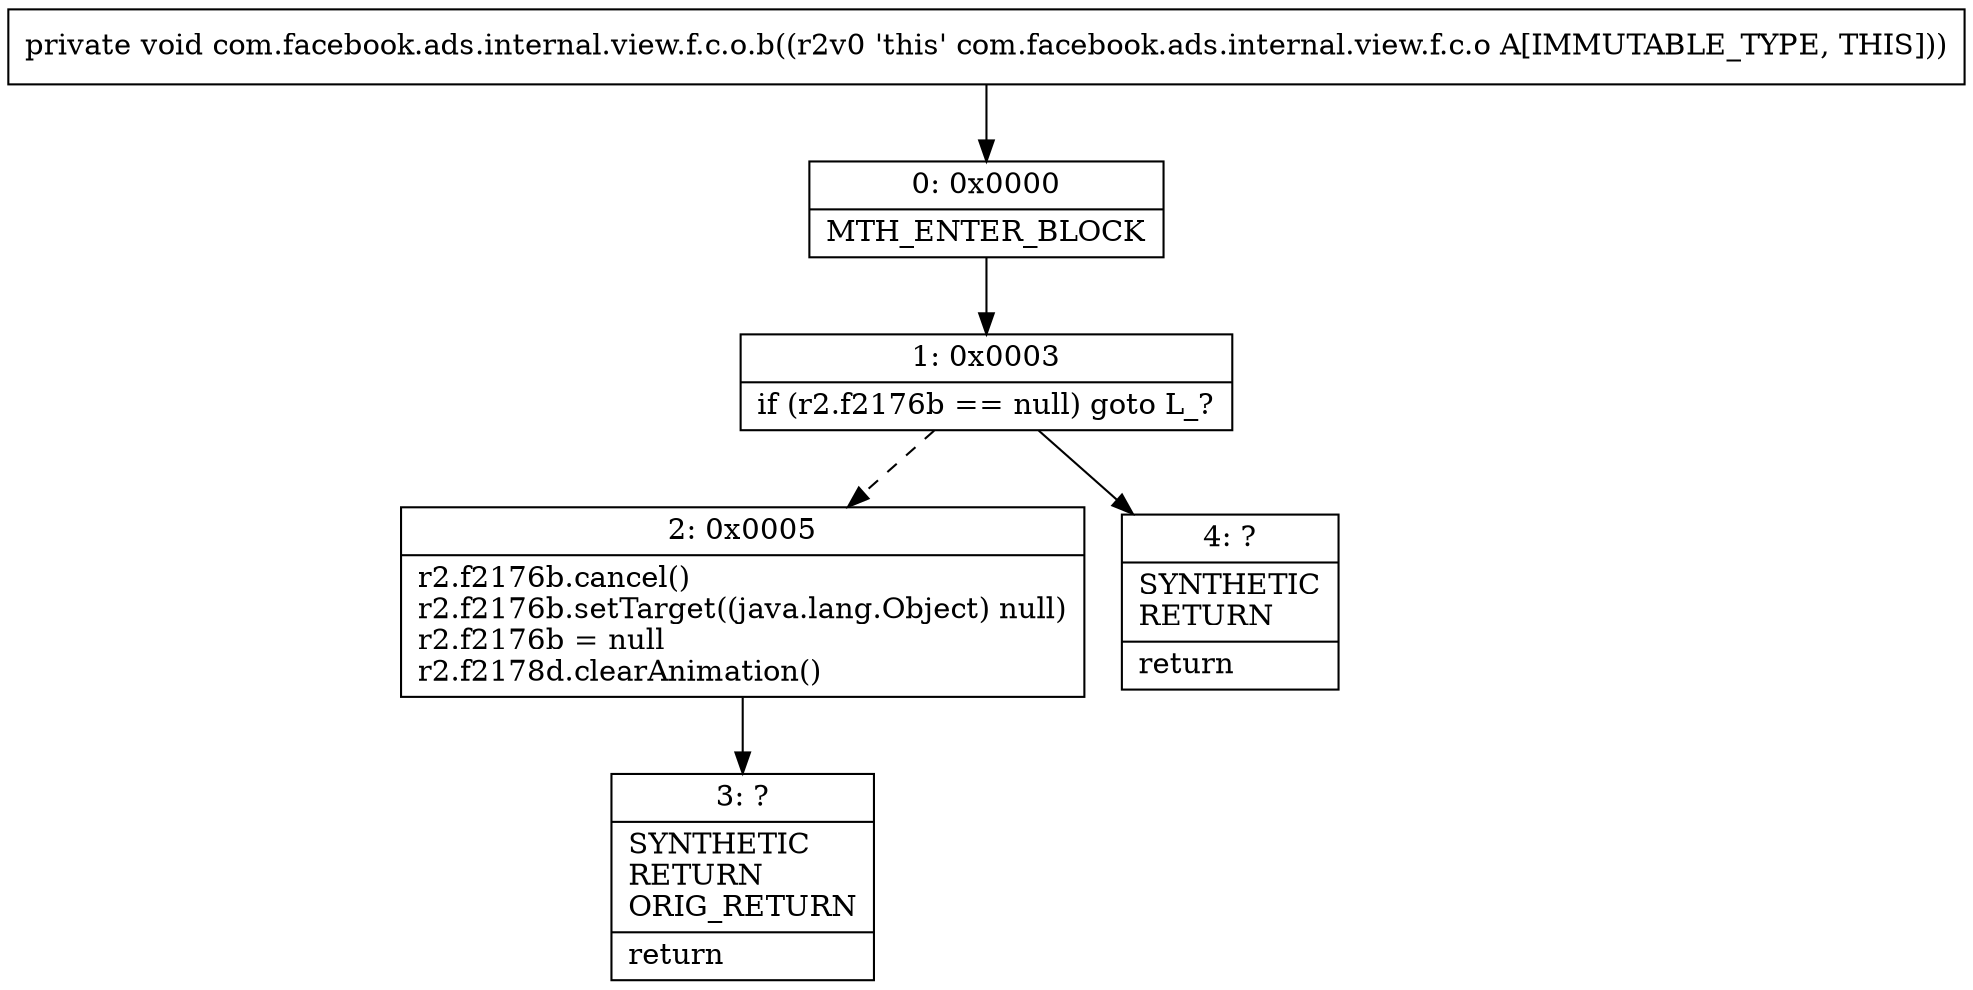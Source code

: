 digraph "CFG forcom.facebook.ads.internal.view.f.c.o.b()V" {
Node_0 [shape=record,label="{0\:\ 0x0000|MTH_ENTER_BLOCK\l}"];
Node_1 [shape=record,label="{1\:\ 0x0003|if (r2.f2176b == null) goto L_?\l}"];
Node_2 [shape=record,label="{2\:\ 0x0005|r2.f2176b.cancel()\lr2.f2176b.setTarget((java.lang.Object) null)\lr2.f2176b = null\lr2.f2178d.clearAnimation()\l}"];
Node_3 [shape=record,label="{3\:\ ?|SYNTHETIC\lRETURN\lORIG_RETURN\l|return\l}"];
Node_4 [shape=record,label="{4\:\ ?|SYNTHETIC\lRETURN\l|return\l}"];
MethodNode[shape=record,label="{private void com.facebook.ads.internal.view.f.c.o.b((r2v0 'this' com.facebook.ads.internal.view.f.c.o A[IMMUTABLE_TYPE, THIS])) }"];
MethodNode -> Node_0;
Node_0 -> Node_1;
Node_1 -> Node_2[style=dashed];
Node_1 -> Node_4;
Node_2 -> Node_3;
}

